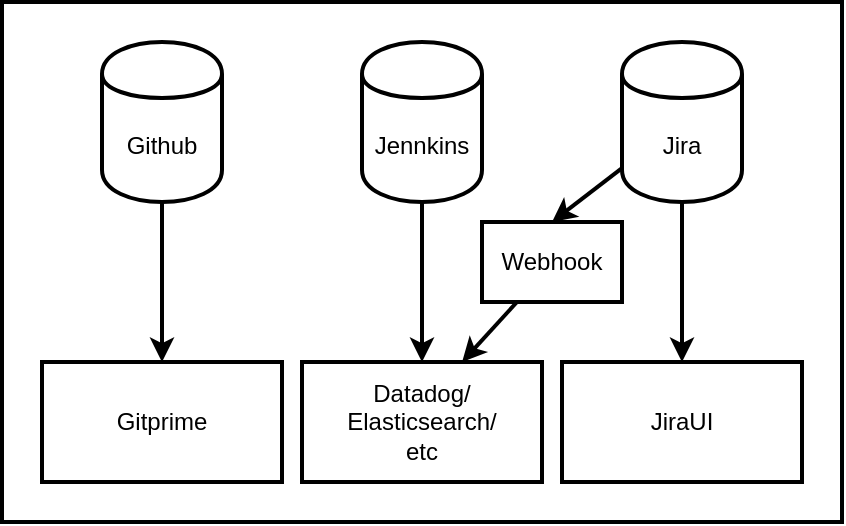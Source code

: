 <mxfile version="10.8.4" type="device"><diagram id="FzMHMVzXjtQJ69Ig4txz" name="Page-1"><mxGraphModel dx="1870" dy="743" grid="1" gridSize="10" guides="1" tooltips="1" connect="1" arrows="1" fold="1" page="1" pageScale="1" pageWidth="850" pageHeight="1100" math="0" shadow="0"><root><mxCell id="0"/><mxCell id="1" parent="0"/><mxCell id="qHJmIj3sUhntUYVr3fHo-13" value="" style="rounded=0;whiteSpace=wrap;html=1;strokeWidth=2;" vertex="1" parent="1"><mxGeometry y="70" width="420" height="260" as="geometry"/></mxCell><mxCell id="qHJmIj3sUhntUYVr3fHo-9" value="" style="edgeStyle=orthogonalEdgeStyle;rounded=0;orthogonalLoop=1;jettySize=auto;html=1;strokeWidth=2;" edge="1" parent="1" source="qHJmIj3sUhntUYVr3fHo-2" target="qHJmIj3sUhntUYVr3fHo-5"><mxGeometry relative="1" as="geometry"/></mxCell><mxCell id="qHJmIj3sUhntUYVr3fHo-2" value="Github" style="shape=cylinder;whiteSpace=wrap;html=1;boundedLbl=1;backgroundOutline=1;strokeWidth=2;" vertex="1" parent="1"><mxGeometry x="50" y="90" width="60" height="80" as="geometry"/></mxCell><mxCell id="qHJmIj3sUhntUYVr3fHo-10" value="" style="edgeStyle=orthogonalEdgeStyle;rounded=0;orthogonalLoop=1;jettySize=auto;html=1;strokeWidth=2;" edge="1" parent="1" source="qHJmIj3sUhntUYVr3fHo-3" target="qHJmIj3sUhntUYVr3fHo-8"><mxGeometry relative="1" as="geometry"/></mxCell><mxCell id="qHJmIj3sUhntUYVr3fHo-3" value="Jennkins" style="shape=cylinder;whiteSpace=wrap;html=1;boundedLbl=1;backgroundOutline=1;strokeWidth=2;" vertex="1" parent="1"><mxGeometry x="180" y="90" width="60" height="80" as="geometry"/></mxCell><mxCell id="qHJmIj3sUhntUYVr3fHo-12" value="" style="edgeStyle=orthogonalEdgeStyle;rounded=0;orthogonalLoop=1;jettySize=auto;html=1;strokeWidth=2;" edge="1" parent="1" source="qHJmIj3sUhntUYVr3fHo-4" target="qHJmIj3sUhntUYVr3fHo-11"><mxGeometry relative="1" as="geometry"/></mxCell><mxCell id="qHJmIj3sUhntUYVr3fHo-4" value="Jira" style="shape=cylinder;whiteSpace=wrap;html=1;boundedLbl=1;backgroundOutline=1;strokeWidth=2;" vertex="1" parent="1"><mxGeometry x="310" y="90" width="60" height="80" as="geometry"/></mxCell><mxCell id="qHJmIj3sUhntUYVr3fHo-5" value="Gitprime" style="rounded=0;whiteSpace=wrap;html=1;strokeWidth=2;" vertex="1" parent="1"><mxGeometry x="20" y="250" width="120" height="60" as="geometry"/></mxCell><mxCell id="qHJmIj3sUhntUYVr3fHo-8" value="Datadog/&lt;br&gt;Elasticsearch/&lt;br&gt;etc&lt;br&gt;" style="rounded=0;whiteSpace=wrap;html=1;strokeWidth=2;" vertex="1" parent="1"><mxGeometry x="150" y="250" width="120" height="60" as="geometry"/></mxCell><mxCell id="qHJmIj3sUhntUYVr3fHo-11" value="JiraUI" style="rounded=0;whiteSpace=wrap;html=1;strokeWidth=2;" vertex="1" parent="1"><mxGeometry x="280" y="250" width="120" height="60" as="geometry"/></mxCell><mxCell id="qHJmIj3sUhntUYVr3fHo-24" value="Webhook" style="rounded=0;whiteSpace=wrap;html=1;strokeWidth=2;" vertex="1" parent="1"><mxGeometry x="240" y="180" width="70" height="40" as="geometry"/></mxCell><mxCell id="qHJmIj3sUhntUYVr3fHo-25" value="" style="endArrow=classic;html=1;strokeWidth=2;entryX=0.5;entryY=0;entryDx=0;entryDy=0;" edge="1" parent="1" source="qHJmIj3sUhntUYVr3fHo-4" target="qHJmIj3sUhntUYVr3fHo-24"><mxGeometry width="50" height="50" relative="1" as="geometry"><mxPoint y="690" as="sourcePoint"/><mxPoint x="50" y="640" as="targetPoint"/></mxGeometry></mxCell><mxCell id="qHJmIj3sUhntUYVr3fHo-26" value="" style="endArrow=classic;html=1;strokeWidth=2;exitX=0.25;exitY=1;exitDx=0;exitDy=0;entryX=0.667;entryY=0;entryDx=0;entryDy=0;entryPerimeter=0;" edge="1" parent="1" source="qHJmIj3sUhntUYVr3fHo-24" target="qHJmIj3sUhntUYVr3fHo-8"><mxGeometry width="50" height="50" relative="1" as="geometry"><mxPoint y="690" as="sourcePoint"/><mxPoint x="50" y="640" as="targetPoint"/></mxGeometry></mxCell></root></mxGraphModel></diagram></mxfile>